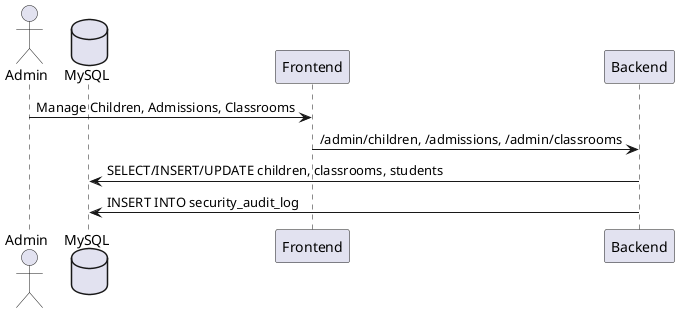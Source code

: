 @startuml children_admissions_classrooms
actor Admin
database MySQL

Admin -> Frontend : Manage Children, Admissions, Classrooms
Frontend -> Backend : /admin/children, /admissions, /admin/classrooms
Backend -> MySQL : SELECT/INSERT/UPDATE children, classrooms, students
Backend -> MySQL : INSERT INTO security_audit_log
@enduml
